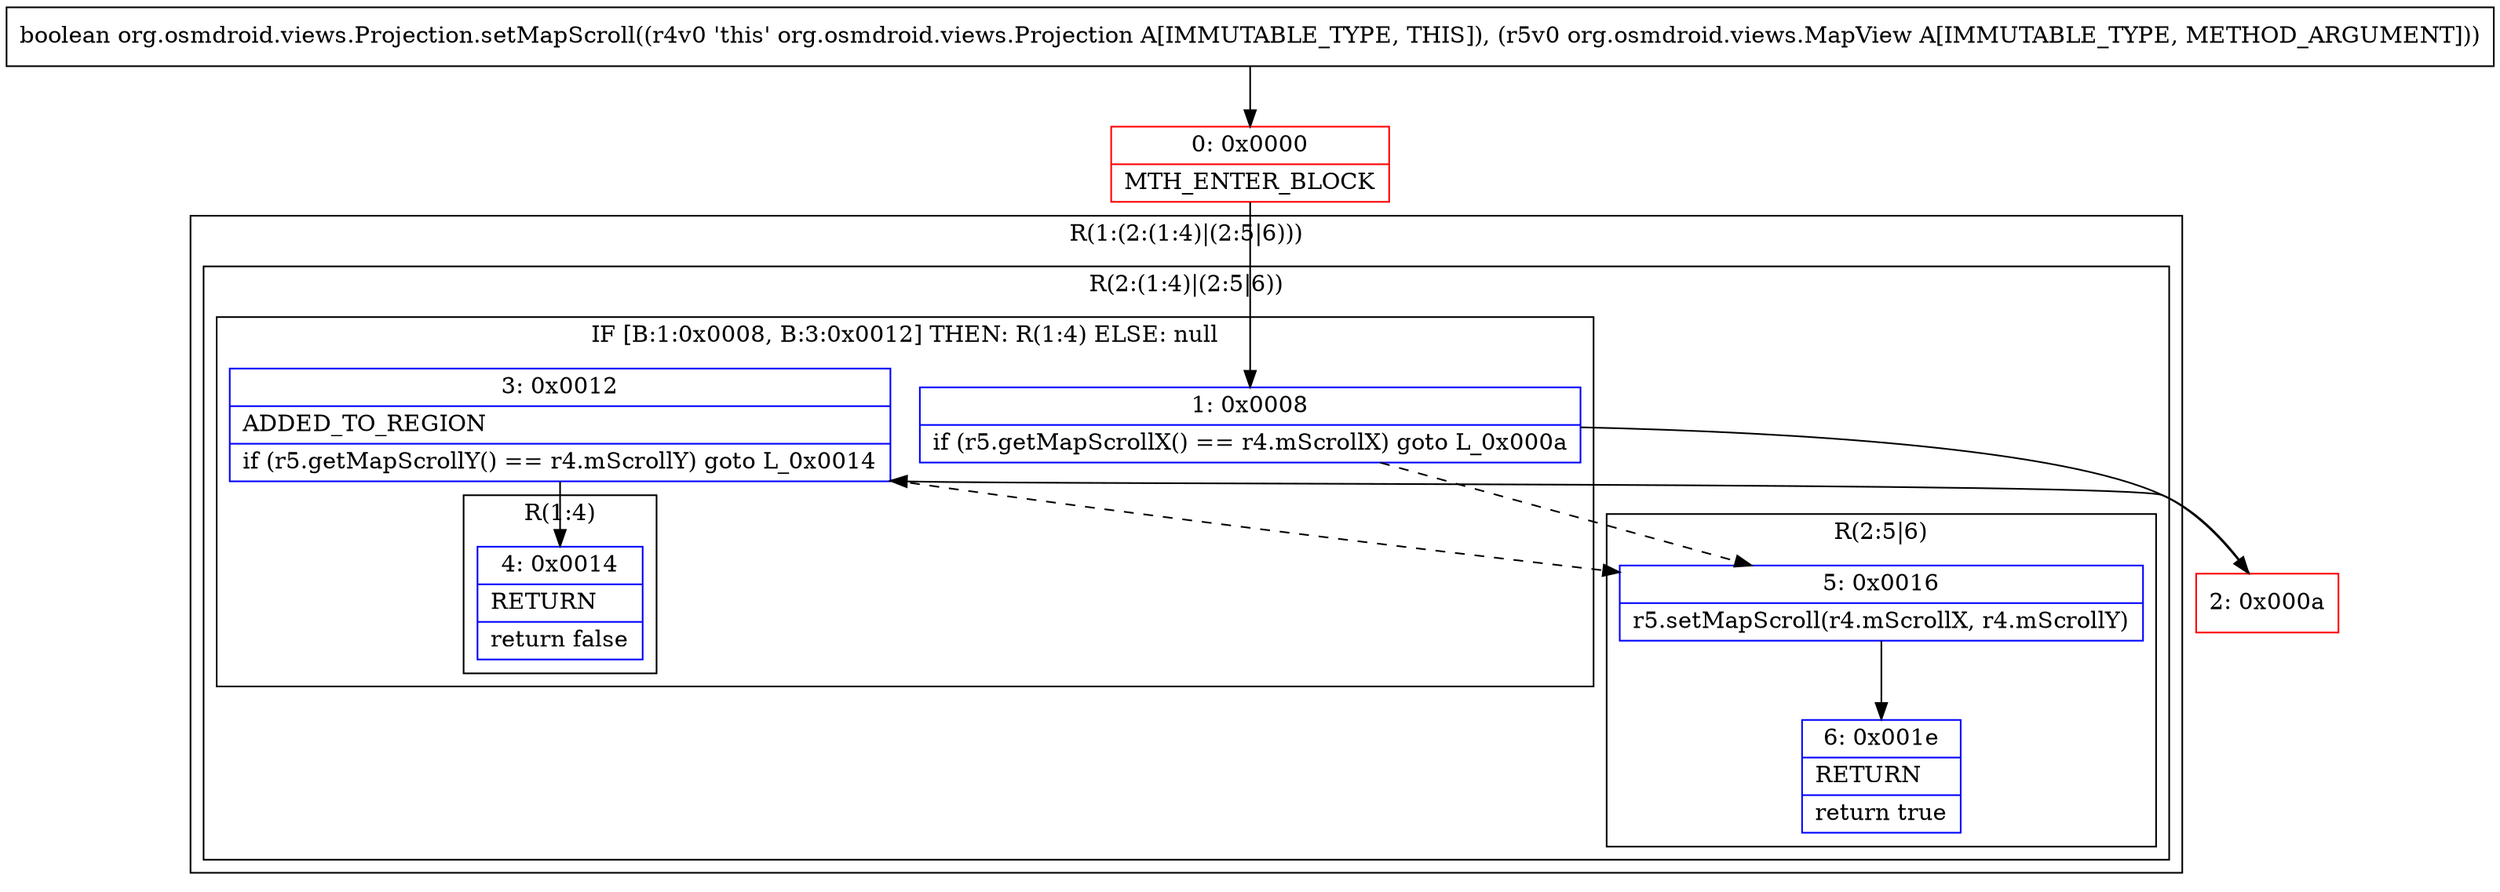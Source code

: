 digraph "CFG fororg.osmdroid.views.Projection.setMapScroll(Lorg\/osmdroid\/views\/MapView;)Z" {
subgraph cluster_Region_906149210 {
label = "R(1:(2:(1:4)|(2:5|6)))";
node [shape=record,color=blue];
subgraph cluster_Region_353893680 {
label = "R(2:(1:4)|(2:5|6))";
node [shape=record,color=blue];
subgraph cluster_IfRegion_1618769097 {
label = "IF [B:1:0x0008, B:3:0x0012] THEN: R(1:4) ELSE: null";
node [shape=record,color=blue];
Node_1 [shape=record,label="{1\:\ 0x0008|if (r5.getMapScrollX() == r4.mScrollX) goto L_0x000a\l}"];
Node_3 [shape=record,label="{3\:\ 0x0012|ADDED_TO_REGION\l|if (r5.getMapScrollY() == r4.mScrollY) goto L_0x0014\l}"];
subgraph cluster_Region_1389582039 {
label = "R(1:4)";
node [shape=record,color=blue];
Node_4 [shape=record,label="{4\:\ 0x0014|RETURN\l|return false\l}"];
}
}
subgraph cluster_Region_1897454010 {
label = "R(2:5|6)";
node [shape=record,color=blue];
Node_5 [shape=record,label="{5\:\ 0x0016|r5.setMapScroll(r4.mScrollX, r4.mScrollY)\l}"];
Node_6 [shape=record,label="{6\:\ 0x001e|RETURN\l|return true\l}"];
}
}
}
Node_0 [shape=record,color=red,label="{0\:\ 0x0000|MTH_ENTER_BLOCK\l}"];
Node_2 [shape=record,color=red,label="{2\:\ 0x000a}"];
MethodNode[shape=record,label="{boolean org.osmdroid.views.Projection.setMapScroll((r4v0 'this' org.osmdroid.views.Projection A[IMMUTABLE_TYPE, THIS]), (r5v0 org.osmdroid.views.MapView A[IMMUTABLE_TYPE, METHOD_ARGUMENT])) }"];
MethodNode -> Node_0;
Node_1 -> Node_2;
Node_1 -> Node_5[style=dashed];
Node_3 -> Node_4;
Node_3 -> Node_5[style=dashed];
Node_5 -> Node_6;
Node_0 -> Node_1;
Node_2 -> Node_3;
}

